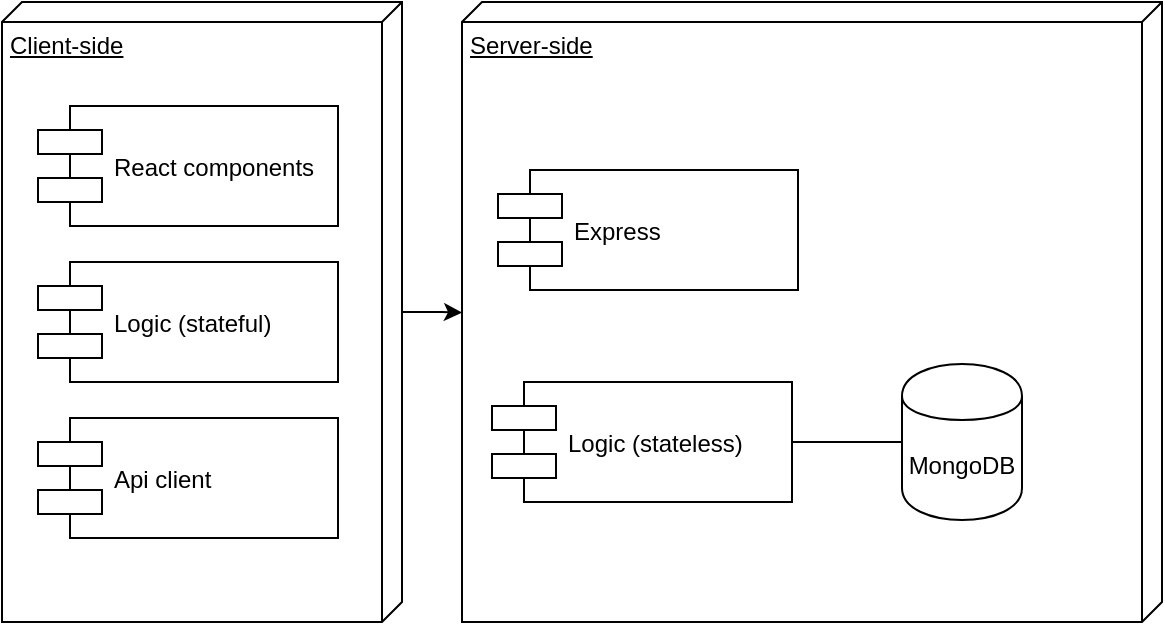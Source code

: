 <mxfile version="10.7.6" type="device"><diagram id="3scB58UyGakdsQmJ1FKU" name="Page-1"><mxGraphModel dx="472" dy="588" grid="1" gridSize="10" guides="1" tooltips="1" connect="1" arrows="1" fold="1" page="1" pageScale="1" pageWidth="827" pageHeight="1169" math="0" shadow="0"><root><mxCell id="0"/><mxCell id="1" parent="0"/><mxCell id="iPB1wG-DO2ED_B7Es_vi-7" value="Server-side" style="verticalAlign=top;align=left;spacingTop=8;spacingLeft=2;spacingRight=12;shape=cube;size=10;direction=south;fontStyle=4;html=1;" vertex="1" parent="1"><mxGeometry x="270" y="140" width="350" height="310" as="geometry"/></mxCell><mxCell id="iPB1wG-DO2ED_B7Es_vi-14" style="edgeStyle=orthogonalEdgeStyle;rounded=0;orthogonalLoop=1;jettySize=auto;html=1;entryX=0.501;entryY=1;entryDx=0;entryDy=0;entryPerimeter=0;" edge="1" parent="1" source="iPB1wG-DO2ED_B7Es_vi-8" target="iPB1wG-DO2ED_B7Es_vi-7"><mxGeometry relative="1" as="geometry"/></mxCell><mxCell id="iPB1wG-DO2ED_B7Es_vi-8" value="Client-side" style="verticalAlign=top;align=left;spacingTop=8;spacingLeft=2;spacingRight=12;shape=cube;size=10;direction=south;fontStyle=4;html=1;" vertex="1" parent="1"><mxGeometry x="40" y="140" width="200" height="310" as="geometry"/></mxCell><mxCell id="iPB1wG-DO2ED_B7Es_vi-9" value="React components" style="shape=component;align=left;spacingLeft=36;" vertex="1" parent="1"><mxGeometry x="58" y="192" width="150" height="60" as="geometry"/></mxCell><mxCell id="iPB1wG-DO2ED_B7Es_vi-10" value="Logic (stateful)" style="shape=component;align=left;spacingLeft=36;" vertex="1" parent="1"><mxGeometry x="58" y="270" width="150" height="60" as="geometry"/></mxCell><mxCell id="iPB1wG-DO2ED_B7Es_vi-11" value="Logic (stateless)" style="shape=component;align=left;spacingLeft=36;" vertex="1" parent="1"><mxGeometry x="285" y="330" width="150" height="60" as="geometry"/></mxCell><mxCell id="iPB1wG-DO2ED_B7Es_vi-12" value="Api client" style="shape=component;align=left;spacingLeft=36;" vertex="1" parent="1"><mxGeometry x="58" y="348" width="150" height="60" as="geometry"/></mxCell><mxCell id="iPB1wG-DO2ED_B7Es_vi-15" value="MongoDB" style="shape=cylinder;whiteSpace=wrap;html=1;boundedLbl=1;backgroundOutline=1;" vertex="1" parent="1"><mxGeometry x="490" y="321" width="60" height="78" as="geometry"/></mxCell><mxCell id="iPB1wG-DO2ED_B7Es_vi-16" value="" style="endArrow=none;html=1;entryX=1;entryY=0.5;entryDx=0;entryDy=0;exitX=0;exitY=0.5;exitDx=0;exitDy=0;" edge="1" parent="1" source="iPB1wG-DO2ED_B7Es_vi-15" target="iPB1wG-DO2ED_B7Es_vi-11"><mxGeometry width="50" height="50" relative="1" as="geometry"><mxPoint x="160" y="520" as="sourcePoint"/><mxPoint x="210" y="470" as="targetPoint"/></mxGeometry></mxCell><mxCell id="iPB1wG-DO2ED_B7Es_vi-17" value="Express" style="shape=component;align=left;spacingLeft=36;" vertex="1" parent="1"><mxGeometry x="288" y="224" width="150" height="60" as="geometry"/></mxCell></root></mxGraphModel></diagram></mxfile>